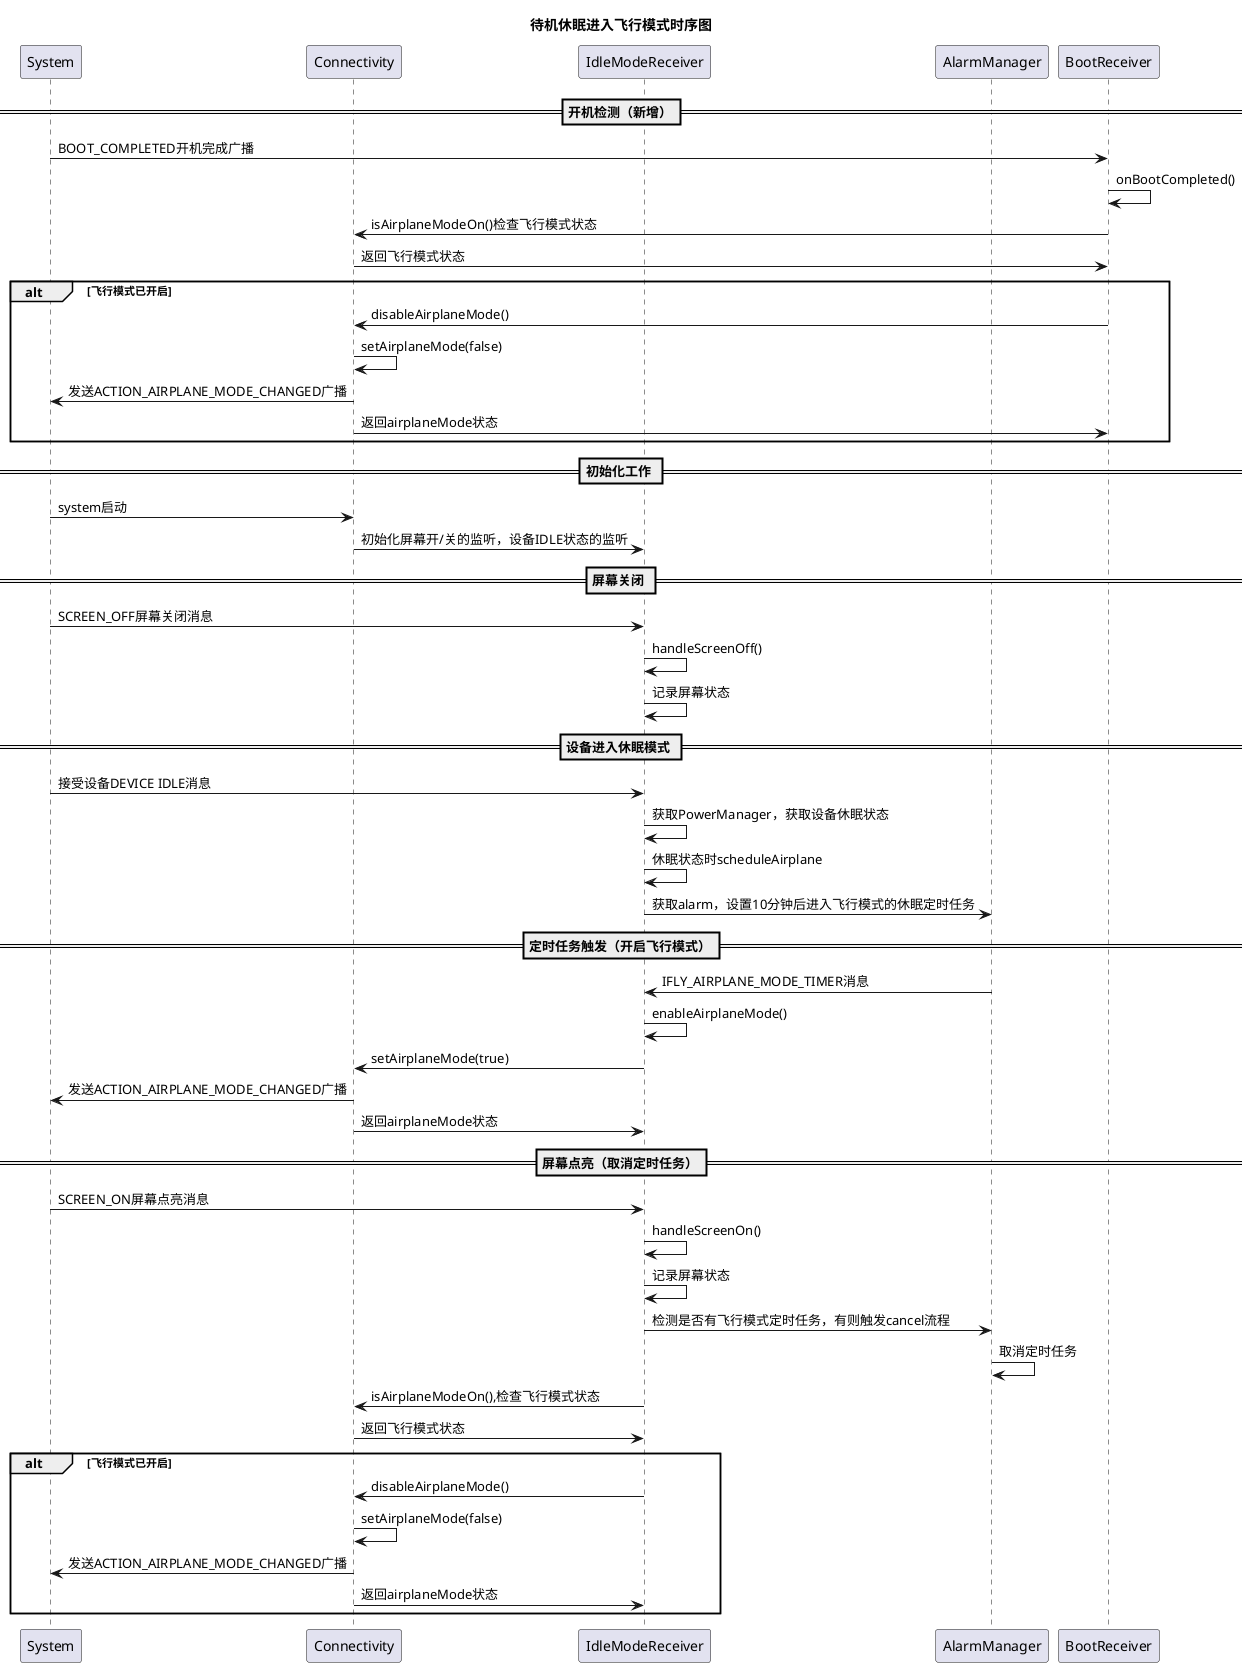 @startuml 待机休眠进入飞行模式时序图
title 待机休眠进入飞行模式时序图

participant "System" as System
participant "Connectivity" as Service
participant "IdleModeReceiver" as Receiver
participant "AlarmManager" as Alarm
participant "BootReceiver" as Boot
' participant "AirplaneModeHelper" as Helper
' participant "PowerManager" as Power

== 开机检测（新增）==
System -> Boot: BOOT_COMPLETED开机完成广播
Boot -> Boot: onBootCompleted()
Boot -> Service: isAirplaneModeOn()检查飞行模式状态
Service -> Boot: 返回飞行模式状态
alt 飞行模式已开启
    Boot -> Service: disableAirplaneMode()
    Service -> Service: setAirplaneMode(false)
    Service -> System: 发送ACTION_AIRPLANE_MODE_CHANGED广播
    Service -> Boot: 返回airplaneMode状态
end

== 初始化工作 ==
System -> Service: system启动
Service -> Receiver: 初始化屏幕开/关的监听，设备IDLE状态的监听

== 屏幕关闭 ==
System -> Receiver: SCREEN_OFF屏幕关闭消息
Receiver -> Receiver: handleScreenOff()
Receiver -> Receiver: 记录屏幕状态

== 设备进入休眠模式 ==
System -> Receiver: 接受设备DEVICE IDLE消息
Receiver -> Receiver: 获取PowerManager，获取设备休眠状态
Receiver -> Receiver: 休眠状态时scheduleAirplane
Receiver -> Alarm: 获取alarm，设置10分钟后进入飞行模式的休眠定时任务

== 定时任务触发（开启飞行模式）==
Alarm -> Receiver: IFLY_AIRPLANE_MODE_TIMER消息
Receiver -> Receiver: enableAirplaneMode()
Receiver -> Service:  setAirplaneMode(true)
Service -> System: 发送ACTION_AIRPLANE_MODE_CHANGED广播
Service -> Receiver: 返回airplaneMode状态

== 屏幕点亮（取消定时任务）==
System -> Receiver: SCREEN_ON屏幕点亮消息
Receiver -> Receiver: handleScreenOn()
Receiver -> Receiver: 记录屏幕状态
Receiver -> Alarm: 检测是否有飞行模式定时任务，有则触发cancel流程
Alarm -> Alarm: 取消定时任务
Receiver -> Service: isAirplaneModeOn(),检查飞行模式状态
Service -> Receiver: 返回飞行模式状态
alt 飞行模式已开启
    Receiver -> Service: disableAirplaneMode()
    Service -> Service: setAirplaneMode(false)
    Service -> System: 发送ACTION_AIRPLANE_MODE_CHANGED广播
    Service -> Receiver: 返回airplaneMode状态
end

@enduml 
